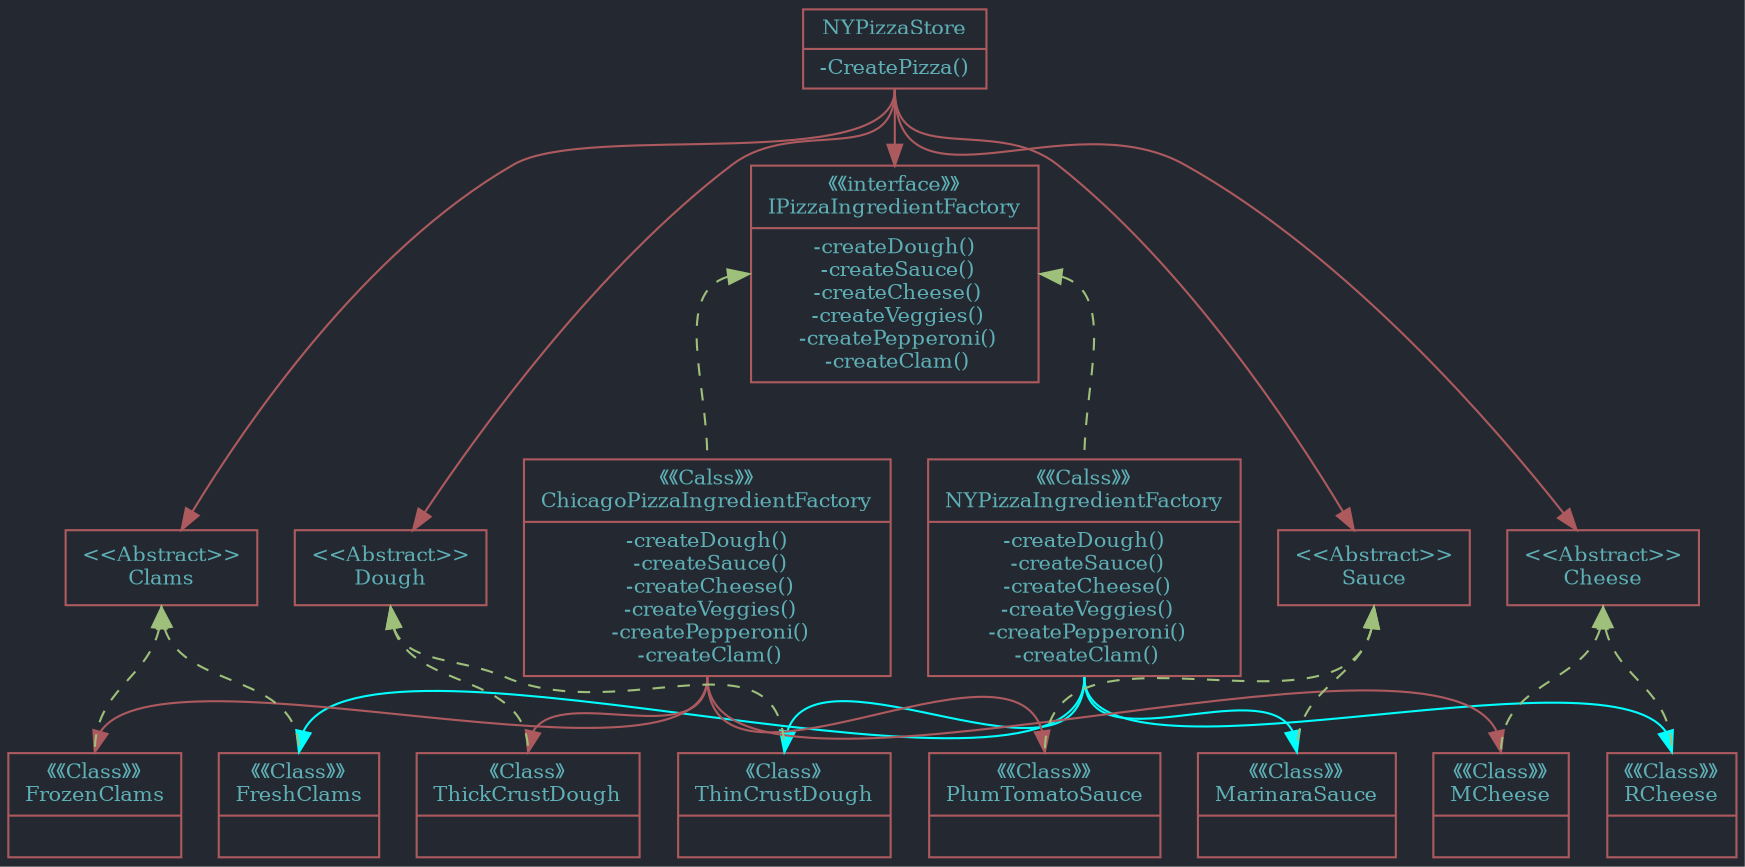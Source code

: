 digraph{

    bgcolor = "#242931"
    ratio  = auto
    //[dir = back style = dashed color = "#9EC07A"]

    ratio = auto
    ranksep = 0.5

    splines="true";

    node [color = "#AD5A5F" fontcolor = "#5EAFB6" shape = record fontsize = 10] 
    edge [color = "#AD5A5F"fontcolor = "#5EAFB6"] //线条颜色

    NYPizzaStore[label = "{NYPizzaStore|-CreatePizza()}"]
    IPizzaIngredientFactory[label = "
        {
            《《interface》》\nIPizzaIngredientFactory|
            -createDough()\n
            -createSauce()\n
            -createCheese()\n
            -createVeggies()\n
            -createPepperoni()\n
            -createClam()
        }"
    ]

    NYPizzaIngredientFactory[label = "
        {
            《《Calss》》\nNYPizzaIngredientFactory|
            -createDough()\n
            -createSauce()\n
            -createCheese()\n
            -createVeggies()\n
            -createPepperoni()\n
            -createClam()
        }"
    ]

    ChicagoPizzaIngredientFactory[label = "
        {
            《《Calss》》\nChicagoPizzaIngredientFactory|
            -createDough()\n
            -createSauce()\n
            -createCheese()\n
            -createVeggies()\n
            -createPepperoni()\n
            -createClam()
        }"
    ]

    //relation
    IPizzaIngredientFactory:e
    -> NYPizzaIngredientFactory:n[dir = back style = dashed color = "#9EC07A"]
    IPizzaIngredientFactory:w
    -> ChicagoPizzaIngredientFactory:n[dir = back style = dashed color = "#9EC07A"]
    



    //ingredient
    Dough[shape = box, label = "<<Abstract>>\nDough"]
    Sauce[shape = box, label = "<<Abstract>>\nSauce"]
    Cheese[shape = box, label = "<<Abstract>>\nCheese"]
    Clams[shape = box, label = "<<Abstract>>\nClams"]
    
    ThickCrustDough[label = "{《Class》\nThickCrustDough|\n}"]
    PlumTomatoSauce[label = "{《《Class》》\nPlumTomatoSauce|\n}"]
    MCheese[label = "{《《Class》》\nMCheese|\n}"]
    FrozenClams[label = "{《《Class》》\nFrozenClams|\n}"]
    

    ThinCrustDough[label = "{《Class》\nThinCrustDough|\n}"]
    MarinaraSauce[label = "{《《Class》》\nMarinaraSauce|\n}"]
    RCheese[label = "{《《Class》》\nRCheese|\n}"]
    FreshClams[label = "{《《Class》》\nFreshClams|\n}"]

    


    //logic
    NYPizzaStore:s
    ->
    {
        Dough
        Sauce
        Cheese
        Clams
    }

    NYPizzaStore -> IPizzaIngredientFactory

    // ChicagoPizzaIngredientFactory:s
    // ->{
    //     ThickCrustDough:n
    //     PlumTomatoSauce:n
    //     MCheese
    //     FrozenClams
    // }

    ChicagoPizzaIngredientFactory:s -> ThickCrustDough:n
    ChicagoPizzaIngredientFactory:s -> PlumTomatoSauce:n
    ChicagoPizzaIngredientFactory:s -> MCheese:n
    ChicagoPizzaIngredientFactory:s -> FrozenClams:n

    // NYPizzaIngredientFactory:s
    // ->{
    //     ThinCrustDough
    //     MarinaraSauce
    //     RCheese
    //     FreshClams
    // }

    NYPizzaIngredientFactory:s -> ThinCrustDough:n[color = cyan]
    NYPizzaIngredientFactory:s -> MarinaraSauce:n[color = cyan]
    NYPizzaIngredientFactory:s -> RCheese:n[color = cyan]
    NYPizzaIngredientFactory:s -> FreshClams:n[color = cyan]

    
    //relation
    Dough:s
    -> ThickCrustDough:n[dir = back style = dashed color = "#9EC07A"]
    Dough:s 
    -> ThinCrustDough:n
    [dir = back style = dashed color = "#9EC07A"]


    Sauce:s
    -> PlumTomatoSauce:n 
    [dir = back style = dashed color = "#9EC07A"]
    Sauce:s
    -> MarinaraSauce:n
    [dir = back style = dashed color = "#9EC07A"]

    Cheese:s
    -> MCheese:n 
    [dir = back style = dashed color = "#9EC07A"]
    Cheese:s
    -> RCheese:n
    [dir = back style = dashed color = "#9EC07A"]

    Clams:s
    -> FrozenClams:n
    [dir = back style = dashed color = "#9EC07A"]
    Clams:s
    -> FreshClams:n
    [dir = back style = dashed color = "#9EC07A"]

    // {rank = same; Dough Sauce Cheese Clams IPizzaIngredientFactory}




}